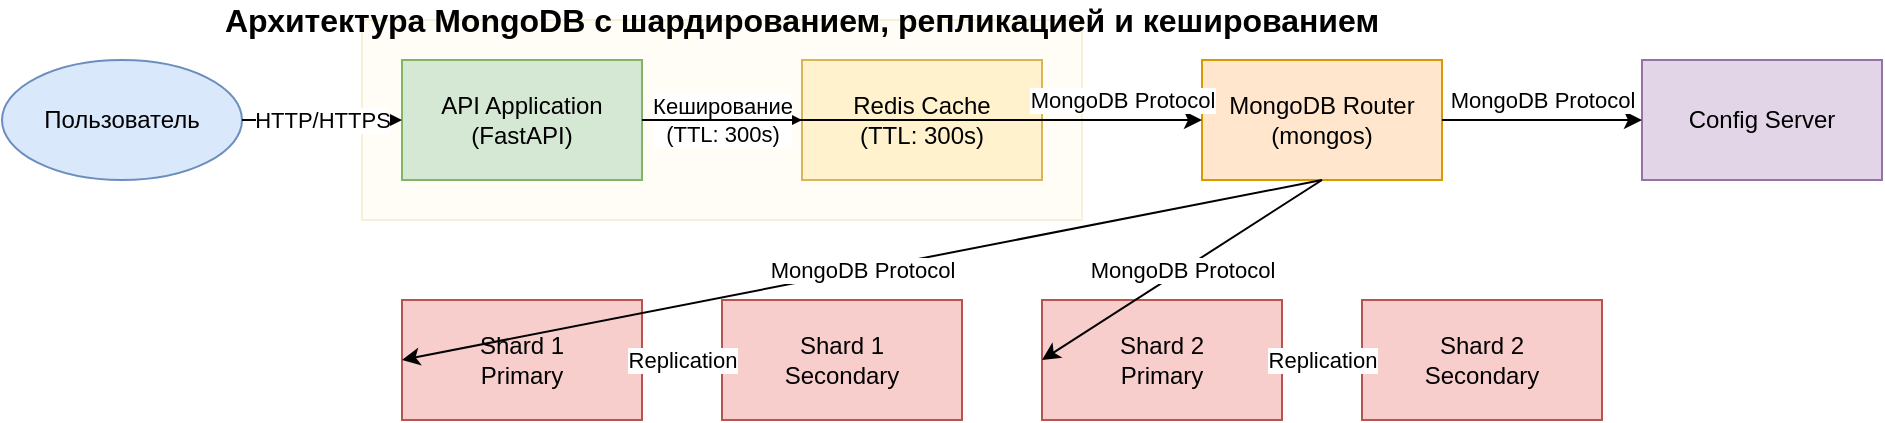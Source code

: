 <mxfile version="26.0.9">
  <diagram name="Page-1" id="architecture">
    <mxGraphModel dx="1098" dy="988" grid="1" gridSize="10" guides="1" tooltips="1" connect="1" arrows="1" fold="1" page="1" pageScale="1" pageWidth="827" pageHeight="1169" math="0" shadow="0">
      <root>
        <mxCell id="0" />
        <mxCell id="1" parent="0" />
        <mxCell id="cache_area" value="" style="rounded=0;whiteSpace=wrap;html=1;fillColor=#fff2cc;strokeColor=#d6b656;opacity=20;" parent="1" vertex="1">
          <mxGeometry x="220" y="20" width="360" height="100" as="geometry" />
        </mxCell>
        <mxCell id="user" value="Пользователь" style="ellipse;whiteSpace=wrap;html=1;fillColor=#dae8fc;strokeColor=#6c8ebf;" parent="1" vertex="1">
          <mxGeometry x="40" y="40" width="120" height="60" as="geometry" />
        </mxCell>
        <mxCell id="api" value="API Application&#xa;(FastAPI)" style="rounded=0;whiteSpace=wrap;html=1;fillColor=#d5e8d4;strokeColor=#82b366;" parent="1" vertex="1">
          <mxGeometry x="240" y="40" width="120" height="60" as="geometry" />
        </mxCell>
        <mxCell id="redis" value="Redis Cache&#xa;(TTL: 300s)" style="rounded=0;whiteSpace=wrap;html=1;fillColor=#fff2cc;strokeColor=#d6b656;" parent="1" vertex="1">
          <mxGeometry x="440" y="40" width="120" height="60" as="geometry" />
        </mxCell>
        <mxCell id="mongos" value="MongoDB Router&#xa;(mongos)" style="rounded=0;whiteSpace=wrap;html=1;fillColor=#ffe6cc;strokeColor=#d79b00;" parent="1" vertex="1">
          <mxGeometry x="640" y="40" width="120" height="60" as="geometry" />
        </mxCell>
        <mxCell id="configsvr" value="Config Server" style="rounded=0;whiteSpace=wrap;html=1;fillColor=#e1d5e7;strokeColor=#9673a6;" parent="1" vertex="1">
          <mxGeometry x="860" y="40" width="120" height="60" as="geometry" />
        </mxCell>
        <mxCell id="shard1_primary" value="Shard 1&#xa;Primary" style="rounded=0;whiteSpace=wrap;html=1;fillColor=#f8cecc;strokeColor=#b85450;" parent="1" vertex="1">
          <mxGeometry x="240" y="160" width="120" height="60" as="geometry" />
        </mxCell>
        <mxCell id="shard1_secondary" value="Shard 1&#xa;Secondary" style="rounded=0;whiteSpace=wrap;html=1;fillColor=#f8cecc;strokeColor=#b85450;" parent="1" vertex="1">
          <mxGeometry x="400" y="160" width="120" height="60" as="geometry" />
        </mxCell>
        <mxCell id="shard2_primary" value="Shard 2&#xa;Primary" style="rounded=0;whiteSpace=wrap;html=1;fillColor=#f8cecc;strokeColor=#b85450;" parent="1" vertex="1">
          <mxGeometry x="560" y="160" width="120" height="60" as="geometry" />
        </mxCell>
        <mxCell id="shard2_secondary" value="Shard 2&#xa;Secondary" style="rounded=0;whiteSpace=wrap;html=1;fillColor=#f8cecc;strokeColor=#b85450;" parent="1" vertex="1">
          <mxGeometry x="720" y="160" width="120" height="60" as="geometry" />
        </mxCell>
        <mxCell id="conn1" value="HTTP/HTTPS" style="endArrow=classic;html=1;rounded=0;exitX=1;exitY=0.5;entryX=0;entryY=0.5;" parent="1" source="user" target="api" edge="1">
          <mxGeometry relative="1" as="geometry" />
        </mxCell>
        <mxCell id="conn2" value="Кеширование&#xa;(TTL: 300s)" style="endArrow=classic;html=1;rounded=0;exitX=1;exitY=0.5;entryX=0;entryY=0.5;" parent="1" source="api" target="redis" edge="1">
          <mxGeometry relative="1" as="geometry" />
        </mxCell>
        <mxCell id="conn3" value="MongoDB Protocol" style="endArrow=classic;html=1;rounded=0;exitX=1;exitY=0.5;entryX=0;entryY=0.5;" parent="1" source="api" target="mongos" edge="1">
          <mxGeometry x="0.714" y="10" relative="1" as="geometry">
            <mxPoint as="offset" />
          </mxGeometry>
        </mxCell>
        <mxCell id="conn4" value="MongoDB Protocol" style="endArrow=classic;html=1;rounded=0;exitX=1;exitY=0.5;entryX=0;entryY=0.5;" parent="1" source="mongos" target="configsvr" edge="1">
          <mxGeometry y="10" relative="1" as="geometry">
            <mxPoint as="offset" />
          </mxGeometry>
        </mxCell>
        <mxCell id="conn5" value="MongoDB Protocol" style="endArrow=classic;html=1;rounded=0;exitX=0.5;exitY=1;entryX=0;entryY=0.5;" parent="1" source="mongos" target="shard1_primary" edge="1">
          <mxGeometry relative="1" as="geometry" />
        </mxCell>
        <mxCell id="conn6" value="MongoDB Protocol" style="endArrow=classic;html=1;rounded=0;exitX=0.5;exitY=1;entryX=0;entryY=0.5;" parent="1" source="mongos" target="shard2_primary" edge="1">
          <mxGeometry relative="1" as="geometry" />
        </mxCell>
        <mxCell id="repl1" value="Replication" style="endArrow=classic;html=1;rounded=0;exitX=1;exitY=0.5;entryX=0;entryY=0.5;dashed=1;" parent="1" source="shard1_primary" target="shard1_secondary" edge="1">
          <mxGeometry relative="1" as="geometry" />
        </mxCell>
        <mxCell id="repl2" value="Replication" style="endArrow=classic;html=1;rounded=0;exitX=1;exitY=0.5;entryX=0;entryY=0.5;dashed=1;" parent="1" source="shard2_primary" target="shard2_secondary" edge="1">
          <mxGeometry relative="1" as="geometry" />
        </mxCell>
        <mxCell id="title" value="Архитектура MongoDB с шардированием, репликацией и кешированием" style="text;html=1;strokeColor=none;fillColor=none;align=center;verticalAlign=middle;whiteSpace=wrap;rounded=0;fontSize=16;fontStyle=1" parent="1" vertex="1">
          <mxGeometry x="40" y="10" width="800" height="20" as="geometry" />
        </mxCell>
      </root>
    </mxGraphModel>
  </diagram>
</mxfile>
